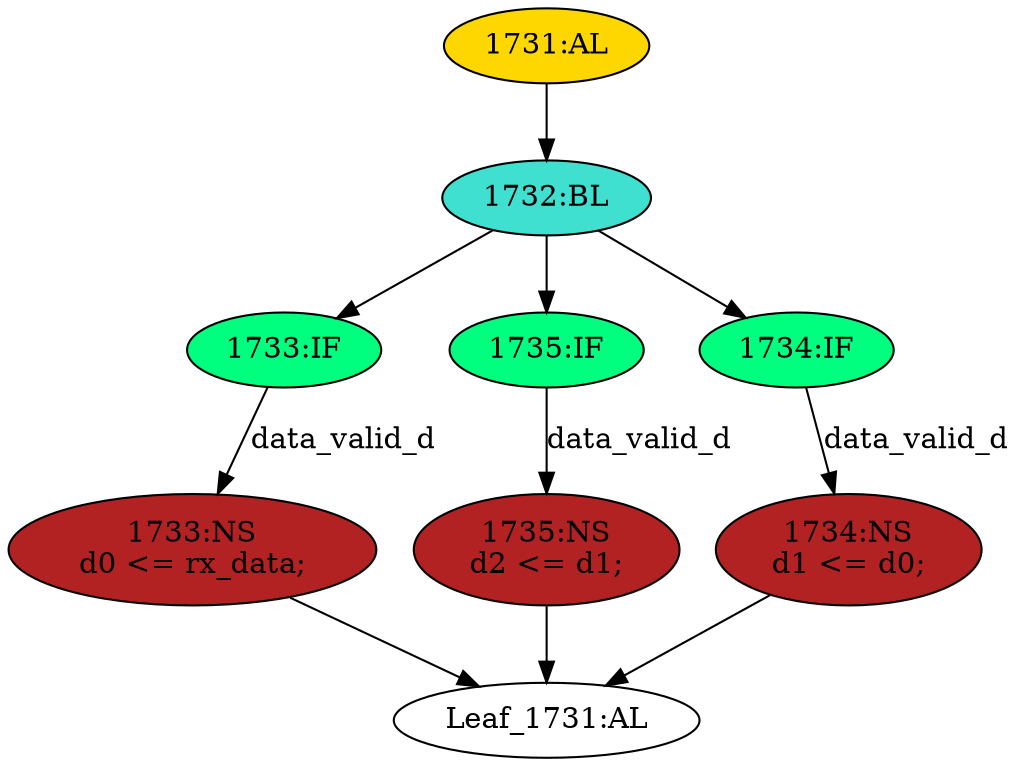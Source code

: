 strict digraph "" {
	node [label="\N"];
	"1735:NS"	 [ast="<pyverilog.vparser.ast.NonblockingSubstitution object at 0x7f13b55901d0>",
		fillcolor=firebrick,
		label="1735:NS
d2 <= d1;",
		statements="[<pyverilog.vparser.ast.NonblockingSubstitution object at 0x7f13b55901d0>]",
		style=filled,
		typ=NonblockingSubstitution];
	"Leaf_1731:AL"	 [def_var="['d2', 'd0', 'd1']",
		label="Leaf_1731:AL"];
	"1735:NS" -> "Leaf_1731:AL"	 [cond="[]",
		lineno=None];
	"1733:IF"	 [ast="<pyverilog.vparser.ast.IfStatement object at 0x7f13b55903d0>",
		fillcolor=springgreen,
		label="1733:IF",
		statements="[]",
		style=filled,
		typ=IfStatement];
	"1733:NS"	 [ast="<pyverilog.vparser.ast.NonblockingSubstitution object at 0x7f13b5590410>",
		fillcolor=firebrick,
		label="1733:NS
d0 <= rx_data;",
		statements="[<pyverilog.vparser.ast.NonblockingSubstitution object at 0x7f13b5590410>]",
		style=filled,
		typ=NonblockingSubstitution];
	"1733:IF" -> "1733:NS"	 [cond="['data_valid_d']",
		label=data_valid_d,
		lineno=1733];
	"1735:IF"	 [ast="<pyverilog.vparser.ast.IfStatement object at 0x7f13b5590110>",
		fillcolor=springgreen,
		label="1735:IF",
		statements="[]",
		style=filled,
		typ=IfStatement];
	"1735:IF" -> "1735:NS"	 [cond="['data_valid_d']",
		label=data_valid_d,
		lineno=1735];
	"1733:NS" -> "Leaf_1731:AL"	 [cond="[]",
		lineno=None];
	"1734:NS"	 [ast="<pyverilog.vparser.ast.NonblockingSubstitution object at 0x7f13b5590650>",
		fillcolor=firebrick,
		label="1734:NS
d1 <= d0;",
		statements="[<pyverilog.vparser.ast.NonblockingSubstitution object at 0x7f13b5590650>]",
		style=filled,
		typ=NonblockingSubstitution];
	"1734:NS" -> "Leaf_1731:AL"	 [cond="[]",
		lineno=None];
	"1731:AL"	 [ast="<pyverilog.vparser.ast.Always object at 0x7f13b55907d0>",
		clk_sens=True,
		fillcolor=gold,
		label="1731:AL",
		sens="['clk']",
		statements="[]",
		style=filled,
		typ=Always,
		use_var="['data_valid_d', 'rx_data', 'd0', 'd1']"];
	"1732:BL"	 [ast="<pyverilog.vparser.ast.Block object at 0x7f13b55908d0>",
		fillcolor=turquoise,
		label="1732:BL",
		statements="[]",
		style=filled,
		typ=Block];
	"1731:AL" -> "1732:BL"	 [cond="[]",
		lineno=None];
	"1732:BL" -> "1733:IF"	 [cond="[]",
		lineno=None];
	"1732:BL" -> "1735:IF"	 [cond="[]",
		lineno=None];
	"1734:IF"	 [ast="<pyverilog.vparser.ast.IfStatement object at 0x7f13b5590910>",
		fillcolor=springgreen,
		label="1734:IF",
		statements="[]",
		style=filled,
		typ=IfStatement];
	"1732:BL" -> "1734:IF"	 [cond="[]",
		lineno=None];
	"1734:IF" -> "1734:NS"	 [cond="['data_valid_d']",
		label=data_valid_d,
		lineno=1734];
}
